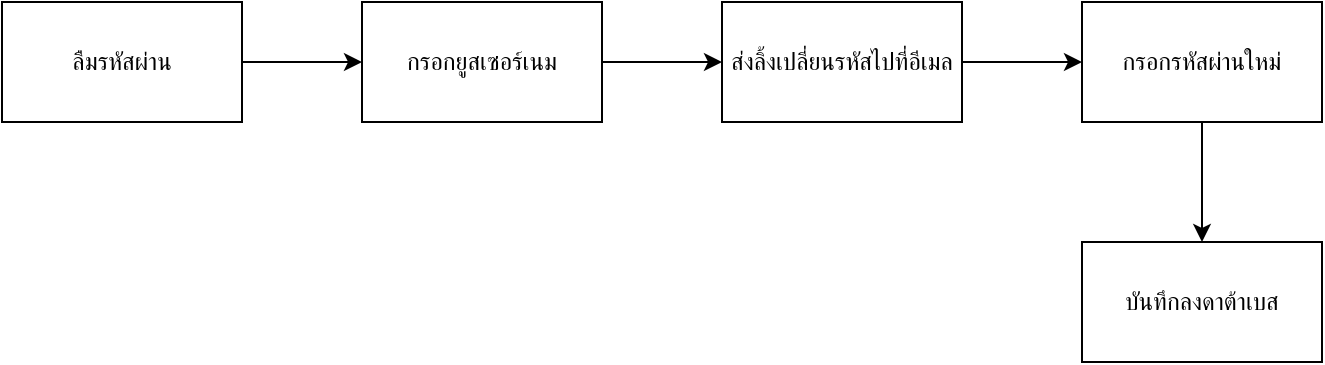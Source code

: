<mxfile version="20.1.1" type="device"><diagram id="S_-umWgcVT2ztA9Td5Q9" name="Page-1"><mxGraphModel dx="868" dy="425" grid="1" gridSize="10" guides="1" tooltips="1" connect="1" arrows="1" fold="1" page="1" pageScale="1" pageWidth="827" pageHeight="1169" math="0" shadow="0"><root><mxCell id="0"/><mxCell id="1" parent="0"/><mxCell id="fcmJYZq7ikCbNgVkN-Sv-4" style="edgeStyle=orthogonalEdgeStyle;rounded=0;orthogonalLoop=1;jettySize=auto;html=1;exitX=1;exitY=0.5;exitDx=0;exitDy=0;entryX=0;entryY=0.5;entryDx=0;entryDy=0;" edge="1" parent="1" source="fcmJYZq7ikCbNgVkN-Sv-1" target="fcmJYZq7ikCbNgVkN-Sv-2"><mxGeometry relative="1" as="geometry"/></mxCell><mxCell id="fcmJYZq7ikCbNgVkN-Sv-1" value="ลืมรหัสผ่าน" style="rounded=0;whiteSpace=wrap;html=1;" vertex="1" parent="1"><mxGeometry x="60" y="220" width="120" height="60" as="geometry"/></mxCell><mxCell id="fcmJYZq7ikCbNgVkN-Sv-5" style="edgeStyle=orthogonalEdgeStyle;rounded=0;orthogonalLoop=1;jettySize=auto;html=1;exitX=1;exitY=0.5;exitDx=0;exitDy=0;entryX=0;entryY=0.5;entryDx=0;entryDy=0;" edge="1" parent="1" source="fcmJYZq7ikCbNgVkN-Sv-2" target="fcmJYZq7ikCbNgVkN-Sv-3"><mxGeometry relative="1" as="geometry"/></mxCell><mxCell id="fcmJYZq7ikCbNgVkN-Sv-2" value="กรอกยูสเซอร์เนม" style="rounded=0;whiteSpace=wrap;html=1;" vertex="1" parent="1"><mxGeometry x="240" y="220" width="120" height="60" as="geometry"/></mxCell><mxCell id="fcmJYZq7ikCbNgVkN-Sv-7" style="edgeStyle=orthogonalEdgeStyle;rounded=0;orthogonalLoop=1;jettySize=auto;html=1;exitX=1;exitY=0.5;exitDx=0;exitDy=0;entryX=0;entryY=0.5;entryDx=0;entryDy=0;" edge="1" parent="1" source="fcmJYZq7ikCbNgVkN-Sv-3" target="fcmJYZq7ikCbNgVkN-Sv-6"><mxGeometry relative="1" as="geometry"/></mxCell><mxCell id="fcmJYZq7ikCbNgVkN-Sv-3" value="ส่งลิ้งเปลี่ยนรหัสไปที่อีเมล" style="rounded=0;whiteSpace=wrap;html=1;" vertex="1" parent="1"><mxGeometry x="420" y="220" width="120" height="60" as="geometry"/></mxCell><mxCell id="fcmJYZq7ikCbNgVkN-Sv-9" style="edgeStyle=orthogonalEdgeStyle;rounded=0;orthogonalLoop=1;jettySize=auto;html=1;exitX=0.5;exitY=1;exitDx=0;exitDy=0;entryX=0.5;entryY=0;entryDx=0;entryDy=0;" edge="1" parent="1" source="fcmJYZq7ikCbNgVkN-Sv-6" target="fcmJYZq7ikCbNgVkN-Sv-8"><mxGeometry relative="1" as="geometry"/></mxCell><mxCell id="fcmJYZq7ikCbNgVkN-Sv-6" value="กรอกรหัสผ่านใหม่" style="rounded=0;whiteSpace=wrap;html=1;" vertex="1" parent="1"><mxGeometry x="600" y="220" width="120" height="60" as="geometry"/></mxCell><mxCell id="fcmJYZq7ikCbNgVkN-Sv-8" value="บันทึกลงดาต้าเบส" style="rounded=0;whiteSpace=wrap;html=1;" vertex="1" parent="1"><mxGeometry x="600" y="340" width="120" height="60" as="geometry"/></mxCell></root></mxGraphModel></diagram></mxfile>